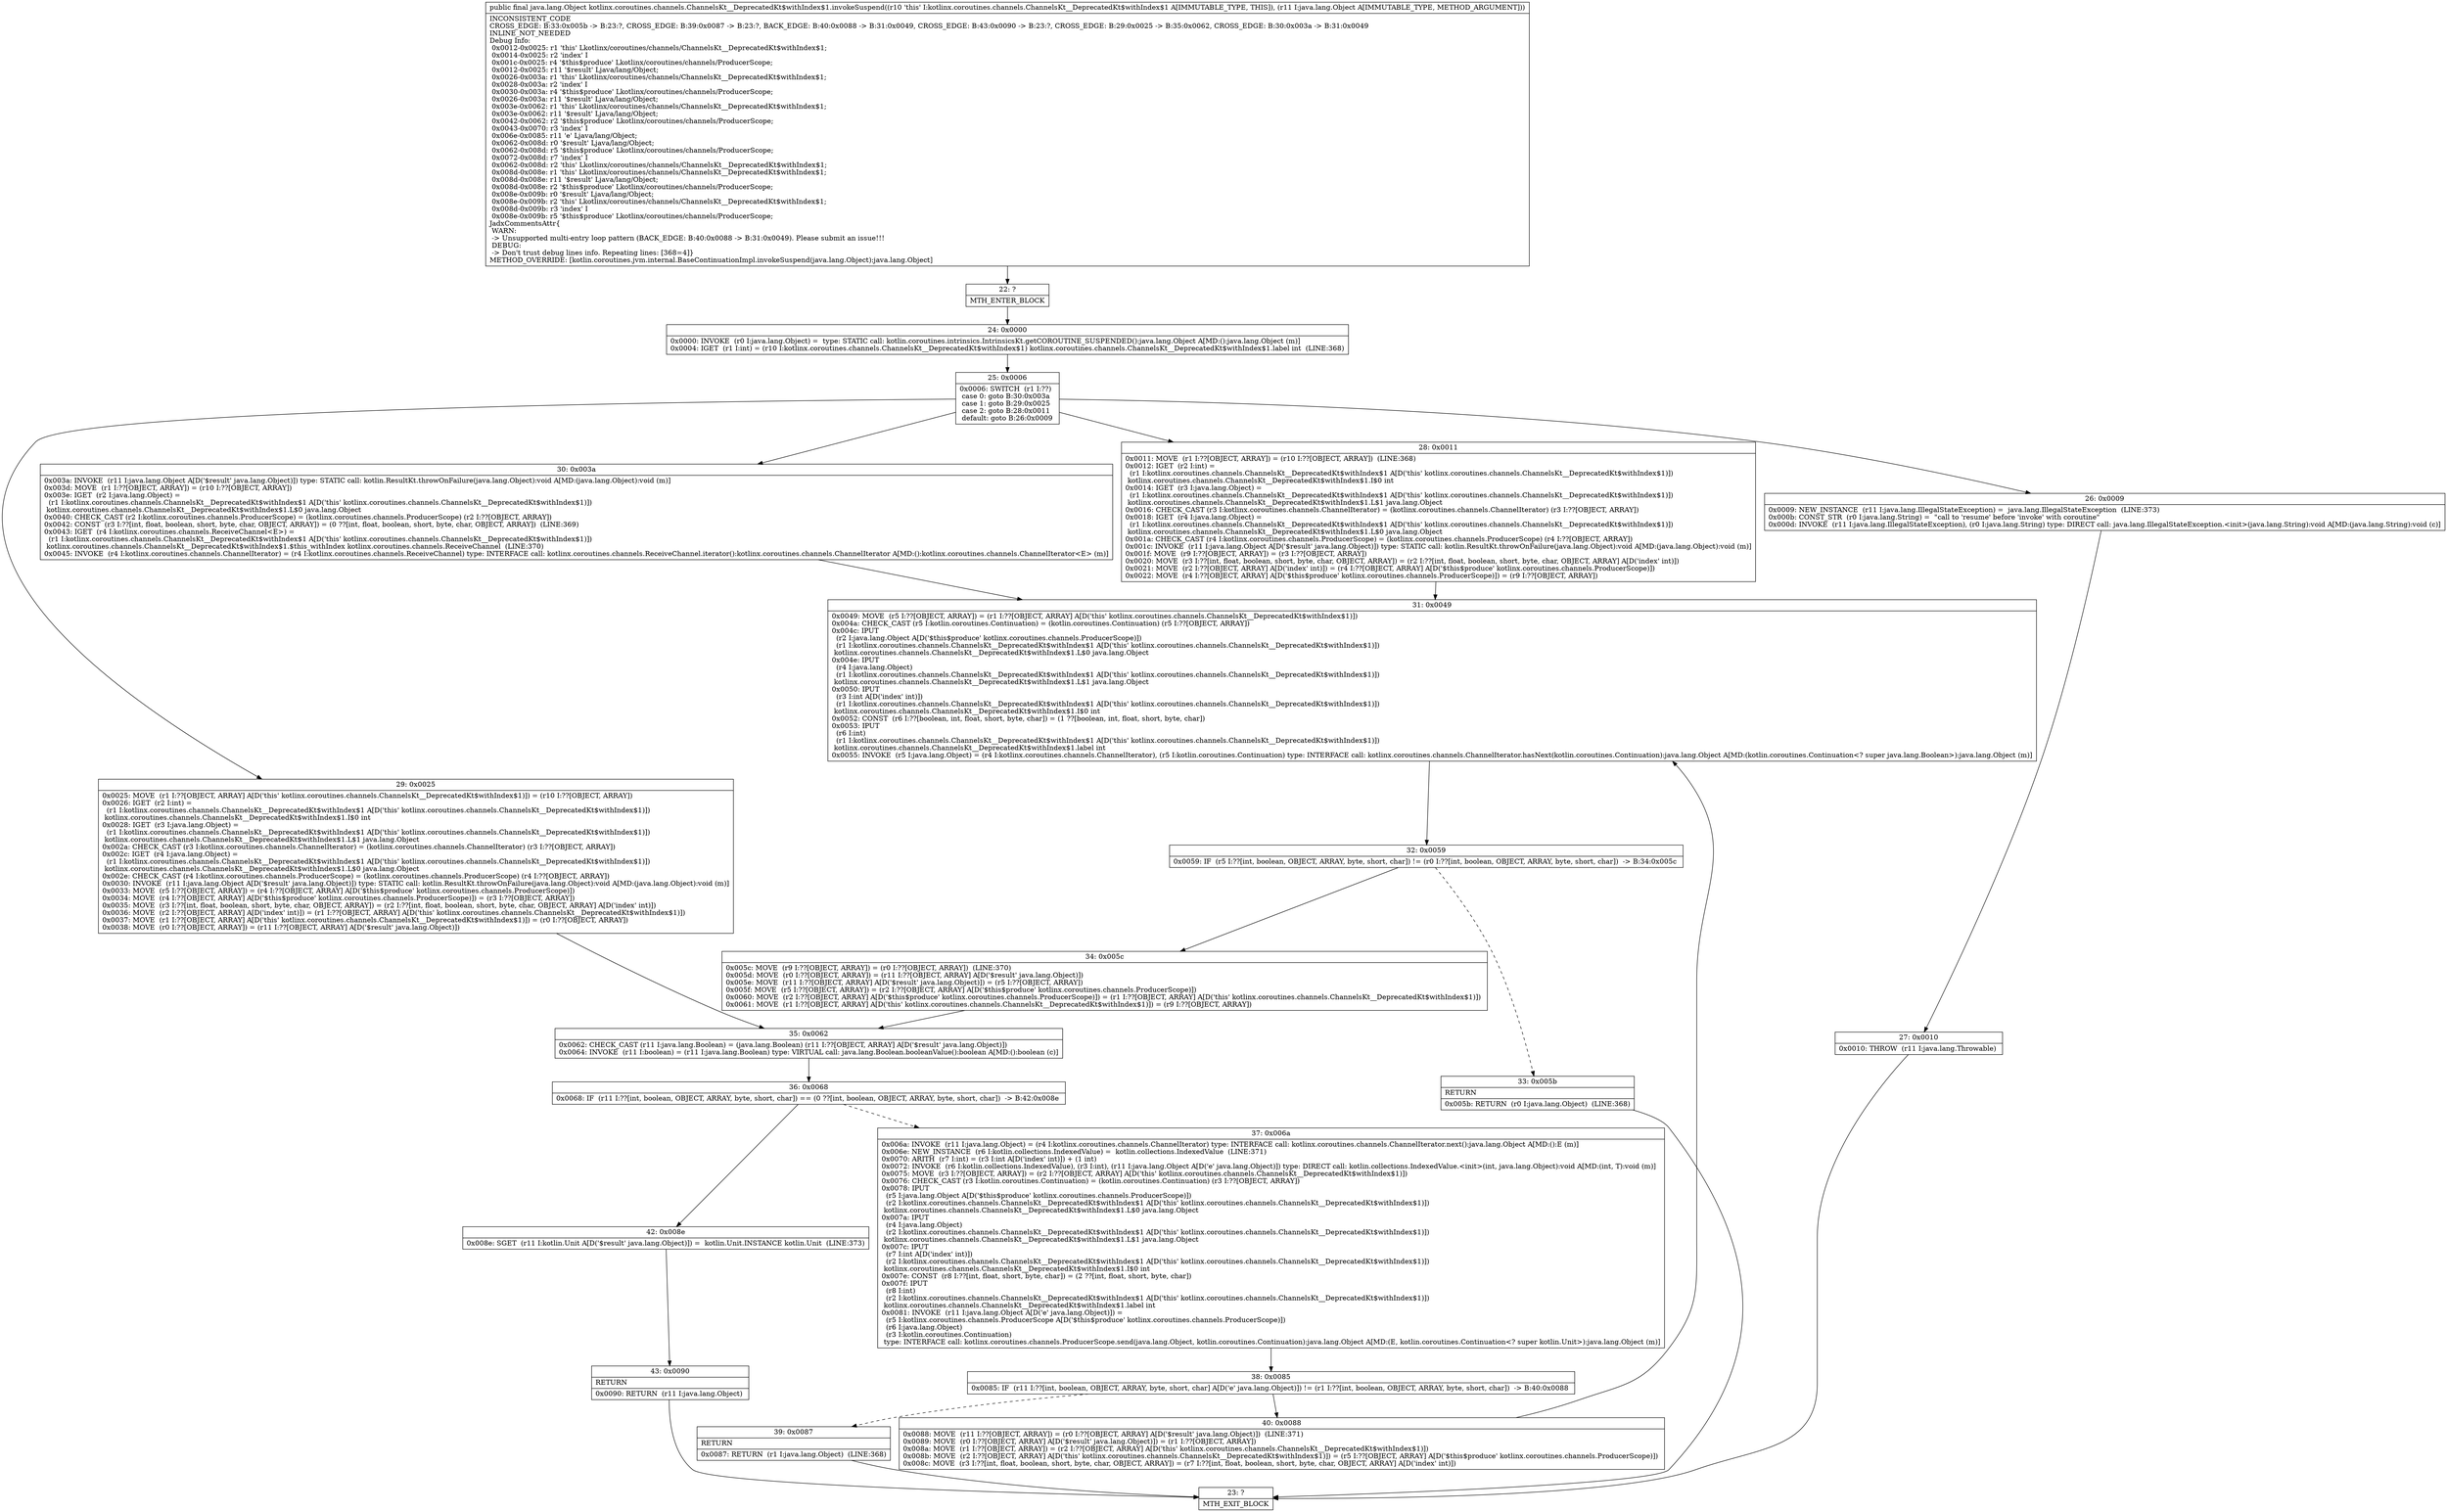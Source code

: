 digraph "CFG forkotlinx.coroutines.channels.ChannelsKt__DeprecatedKt$withIndex$1.invokeSuspend(Ljava\/lang\/Object;)Ljava\/lang\/Object;" {
Node_22 [shape=record,label="{22\:\ ?|MTH_ENTER_BLOCK\l}"];
Node_24 [shape=record,label="{24\:\ 0x0000|0x0000: INVOKE  (r0 I:java.lang.Object) =  type: STATIC call: kotlin.coroutines.intrinsics.IntrinsicsKt.getCOROUTINE_SUSPENDED():java.lang.Object A[MD:():java.lang.Object (m)]\l0x0004: IGET  (r1 I:int) = (r10 I:kotlinx.coroutines.channels.ChannelsKt__DeprecatedKt$withIndex$1) kotlinx.coroutines.channels.ChannelsKt__DeprecatedKt$withIndex$1.label int  (LINE:368)\l}"];
Node_25 [shape=record,label="{25\:\ 0x0006|0x0006: SWITCH  (r1 I:??)\l case 0: goto B:30:0x003a\l case 1: goto B:29:0x0025\l case 2: goto B:28:0x0011\l default: goto B:26:0x0009 \l}"];
Node_26 [shape=record,label="{26\:\ 0x0009|0x0009: NEW_INSTANCE  (r11 I:java.lang.IllegalStateException) =  java.lang.IllegalStateException  (LINE:373)\l0x000b: CONST_STR  (r0 I:java.lang.String) =  \"call to 'resume' before 'invoke' with coroutine\" \l0x000d: INVOKE  (r11 I:java.lang.IllegalStateException), (r0 I:java.lang.String) type: DIRECT call: java.lang.IllegalStateException.\<init\>(java.lang.String):void A[MD:(java.lang.String):void (c)]\l}"];
Node_27 [shape=record,label="{27\:\ 0x0010|0x0010: THROW  (r11 I:java.lang.Throwable) \l}"];
Node_23 [shape=record,label="{23\:\ ?|MTH_EXIT_BLOCK\l}"];
Node_28 [shape=record,label="{28\:\ 0x0011|0x0011: MOVE  (r1 I:??[OBJECT, ARRAY]) = (r10 I:??[OBJECT, ARRAY])  (LINE:368)\l0x0012: IGET  (r2 I:int) = \l  (r1 I:kotlinx.coroutines.channels.ChannelsKt__DeprecatedKt$withIndex$1 A[D('this' kotlinx.coroutines.channels.ChannelsKt__DeprecatedKt$withIndex$1)])\l kotlinx.coroutines.channels.ChannelsKt__DeprecatedKt$withIndex$1.I$0 int \l0x0014: IGET  (r3 I:java.lang.Object) = \l  (r1 I:kotlinx.coroutines.channels.ChannelsKt__DeprecatedKt$withIndex$1 A[D('this' kotlinx.coroutines.channels.ChannelsKt__DeprecatedKt$withIndex$1)])\l kotlinx.coroutines.channels.ChannelsKt__DeprecatedKt$withIndex$1.L$1 java.lang.Object \l0x0016: CHECK_CAST (r3 I:kotlinx.coroutines.channels.ChannelIterator) = (kotlinx.coroutines.channels.ChannelIterator) (r3 I:??[OBJECT, ARRAY]) \l0x0018: IGET  (r4 I:java.lang.Object) = \l  (r1 I:kotlinx.coroutines.channels.ChannelsKt__DeprecatedKt$withIndex$1 A[D('this' kotlinx.coroutines.channels.ChannelsKt__DeprecatedKt$withIndex$1)])\l kotlinx.coroutines.channels.ChannelsKt__DeprecatedKt$withIndex$1.L$0 java.lang.Object \l0x001a: CHECK_CAST (r4 I:kotlinx.coroutines.channels.ProducerScope) = (kotlinx.coroutines.channels.ProducerScope) (r4 I:??[OBJECT, ARRAY]) \l0x001c: INVOKE  (r11 I:java.lang.Object A[D('$result' java.lang.Object)]) type: STATIC call: kotlin.ResultKt.throwOnFailure(java.lang.Object):void A[MD:(java.lang.Object):void (m)]\l0x001f: MOVE  (r9 I:??[OBJECT, ARRAY]) = (r3 I:??[OBJECT, ARRAY]) \l0x0020: MOVE  (r3 I:??[int, float, boolean, short, byte, char, OBJECT, ARRAY]) = (r2 I:??[int, float, boolean, short, byte, char, OBJECT, ARRAY] A[D('index' int)]) \l0x0021: MOVE  (r2 I:??[OBJECT, ARRAY] A[D('index' int)]) = (r4 I:??[OBJECT, ARRAY] A[D('$this$produce' kotlinx.coroutines.channels.ProducerScope)]) \l0x0022: MOVE  (r4 I:??[OBJECT, ARRAY] A[D('$this$produce' kotlinx.coroutines.channels.ProducerScope)]) = (r9 I:??[OBJECT, ARRAY]) \l}"];
Node_31 [shape=record,label="{31\:\ 0x0049|0x0049: MOVE  (r5 I:??[OBJECT, ARRAY]) = (r1 I:??[OBJECT, ARRAY] A[D('this' kotlinx.coroutines.channels.ChannelsKt__DeprecatedKt$withIndex$1)]) \l0x004a: CHECK_CAST (r5 I:kotlin.coroutines.Continuation) = (kotlin.coroutines.Continuation) (r5 I:??[OBJECT, ARRAY]) \l0x004c: IPUT  \l  (r2 I:java.lang.Object A[D('$this$produce' kotlinx.coroutines.channels.ProducerScope)])\l  (r1 I:kotlinx.coroutines.channels.ChannelsKt__DeprecatedKt$withIndex$1 A[D('this' kotlinx.coroutines.channels.ChannelsKt__DeprecatedKt$withIndex$1)])\l kotlinx.coroutines.channels.ChannelsKt__DeprecatedKt$withIndex$1.L$0 java.lang.Object \l0x004e: IPUT  \l  (r4 I:java.lang.Object)\l  (r1 I:kotlinx.coroutines.channels.ChannelsKt__DeprecatedKt$withIndex$1 A[D('this' kotlinx.coroutines.channels.ChannelsKt__DeprecatedKt$withIndex$1)])\l kotlinx.coroutines.channels.ChannelsKt__DeprecatedKt$withIndex$1.L$1 java.lang.Object \l0x0050: IPUT  \l  (r3 I:int A[D('index' int)])\l  (r1 I:kotlinx.coroutines.channels.ChannelsKt__DeprecatedKt$withIndex$1 A[D('this' kotlinx.coroutines.channels.ChannelsKt__DeprecatedKt$withIndex$1)])\l kotlinx.coroutines.channels.ChannelsKt__DeprecatedKt$withIndex$1.I$0 int \l0x0052: CONST  (r6 I:??[boolean, int, float, short, byte, char]) = (1 ??[boolean, int, float, short, byte, char]) \l0x0053: IPUT  \l  (r6 I:int)\l  (r1 I:kotlinx.coroutines.channels.ChannelsKt__DeprecatedKt$withIndex$1 A[D('this' kotlinx.coroutines.channels.ChannelsKt__DeprecatedKt$withIndex$1)])\l kotlinx.coroutines.channels.ChannelsKt__DeprecatedKt$withIndex$1.label int \l0x0055: INVOKE  (r5 I:java.lang.Object) = (r4 I:kotlinx.coroutines.channels.ChannelIterator), (r5 I:kotlin.coroutines.Continuation) type: INTERFACE call: kotlinx.coroutines.channels.ChannelIterator.hasNext(kotlin.coroutines.Continuation):java.lang.Object A[MD:(kotlin.coroutines.Continuation\<? super java.lang.Boolean\>):java.lang.Object (m)]\l}"];
Node_32 [shape=record,label="{32\:\ 0x0059|0x0059: IF  (r5 I:??[int, boolean, OBJECT, ARRAY, byte, short, char]) != (r0 I:??[int, boolean, OBJECT, ARRAY, byte, short, char])  \-\> B:34:0x005c \l}"];
Node_33 [shape=record,label="{33\:\ 0x005b|RETURN\l|0x005b: RETURN  (r0 I:java.lang.Object)  (LINE:368)\l}"];
Node_34 [shape=record,label="{34\:\ 0x005c|0x005c: MOVE  (r9 I:??[OBJECT, ARRAY]) = (r0 I:??[OBJECT, ARRAY])  (LINE:370)\l0x005d: MOVE  (r0 I:??[OBJECT, ARRAY]) = (r11 I:??[OBJECT, ARRAY] A[D('$result' java.lang.Object)]) \l0x005e: MOVE  (r11 I:??[OBJECT, ARRAY] A[D('$result' java.lang.Object)]) = (r5 I:??[OBJECT, ARRAY]) \l0x005f: MOVE  (r5 I:??[OBJECT, ARRAY]) = (r2 I:??[OBJECT, ARRAY] A[D('$this$produce' kotlinx.coroutines.channels.ProducerScope)]) \l0x0060: MOVE  (r2 I:??[OBJECT, ARRAY] A[D('$this$produce' kotlinx.coroutines.channels.ProducerScope)]) = (r1 I:??[OBJECT, ARRAY] A[D('this' kotlinx.coroutines.channels.ChannelsKt__DeprecatedKt$withIndex$1)]) \l0x0061: MOVE  (r1 I:??[OBJECT, ARRAY] A[D('this' kotlinx.coroutines.channels.ChannelsKt__DeprecatedKt$withIndex$1)]) = (r9 I:??[OBJECT, ARRAY]) \l}"];
Node_35 [shape=record,label="{35\:\ 0x0062|0x0062: CHECK_CAST (r11 I:java.lang.Boolean) = (java.lang.Boolean) (r11 I:??[OBJECT, ARRAY] A[D('$result' java.lang.Object)]) \l0x0064: INVOKE  (r11 I:boolean) = (r11 I:java.lang.Boolean) type: VIRTUAL call: java.lang.Boolean.booleanValue():boolean A[MD:():boolean (c)]\l}"];
Node_36 [shape=record,label="{36\:\ 0x0068|0x0068: IF  (r11 I:??[int, boolean, OBJECT, ARRAY, byte, short, char]) == (0 ??[int, boolean, OBJECT, ARRAY, byte, short, char])  \-\> B:42:0x008e \l}"];
Node_37 [shape=record,label="{37\:\ 0x006a|0x006a: INVOKE  (r11 I:java.lang.Object) = (r4 I:kotlinx.coroutines.channels.ChannelIterator) type: INTERFACE call: kotlinx.coroutines.channels.ChannelIterator.next():java.lang.Object A[MD:():E (m)]\l0x006e: NEW_INSTANCE  (r6 I:kotlin.collections.IndexedValue) =  kotlin.collections.IndexedValue  (LINE:371)\l0x0070: ARITH  (r7 I:int) = (r3 I:int A[D('index' int)]) + (1 int) \l0x0072: INVOKE  (r6 I:kotlin.collections.IndexedValue), (r3 I:int), (r11 I:java.lang.Object A[D('e' java.lang.Object)]) type: DIRECT call: kotlin.collections.IndexedValue.\<init\>(int, java.lang.Object):void A[MD:(int, T):void (m)]\l0x0075: MOVE  (r3 I:??[OBJECT, ARRAY]) = (r2 I:??[OBJECT, ARRAY] A[D('this' kotlinx.coroutines.channels.ChannelsKt__DeprecatedKt$withIndex$1)]) \l0x0076: CHECK_CAST (r3 I:kotlin.coroutines.Continuation) = (kotlin.coroutines.Continuation) (r3 I:??[OBJECT, ARRAY]) \l0x0078: IPUT  \l  (r5 I:java.lang.Object A[D('$this$produce' kotlinx.coroutines.channels.ProducerScope)])\l  (r2 I:kotlinx.coroutines.channels.ChannelsKt__DeprecatedKt$withIndex$1 A[D('this' kotlinx.coroutines.channels.ChannelsKt__DeprecatedKt$withIndex$1)])\l kotlinx.coroutines.channels.ChannelsKt__DeprecatedKt$withIndex$1.L$0 java.lang.Object \l0x007a: IPUT  \l  (r4 I:java.lang.Object)\l  (r2 I:kotlinx.coroutines.channels.ChannelsKt__DeprecatedKt$withIndex$1 A[D('this' kotlinx.coroutines.channels.ChannelsKt__DeprecatedKt$withIndex$1)])\l kotlinx.coroutines.channels.ChannelsKt__DeprecatedKt$withIndex$1.L$1 java.lang.Object \l0x007c: IPUT  \l  (r7 I:int A[D('index' int)])\l  (r2 I:kotlinx.coroutines.channels.ChannelsKt__DeprecatedKt$withIndex$1 A[D('this' kotlinx.coroutines.channels.ChannelsKt__DeprecatedKt$withIndex$1)])\l kotlinx.coroutines.channels.ChannelsKt__DeprecatedKt$withIndex$1.I$0 int \l0x007e: CONST  (r8 I:??[int, float, short, byte, char]) = (2 ??[int, float, short, byte, char]) \l0x007f: IPUT  \l  (r8 I:int)\l  (r2 I:kotlinx.coroutines.channels.ChannelsKt__DeprecatedKt$withIndex$1 A[D('this' kotlinx.coroutines.channels.ChannelsKt__DeprecatedKt$withIndex$1)])\l kotlinx.coroutines.channels.ChannelsKt__DeprecatedKt$withIndex$1.label int \l0x0081: INVOKE  (r11 I:java.lang.Object A[D('e' java.lang.Object)]) = \l  (r5 I:kotlinx.coroutines.channels.ProducerScope A[D('$this$produce' kotlinx.coroutines.channels.ProducerScope)])\l  (r6 I:java.lang.Object)\l  (r3 I:kotlin.coroutines.Continuation)\l type: INTERFACE call: kotlinx.coroutines.channels.ProducerScope.send(java.lang.Object, kotlin.coroutines.Continuation):java.lang.Object A[MD:(E, kotlin.coroutines.Continuation\<? super kotlin.Unit\>):java.lang.Object (m)]\l}"];
Node_38 [shape=record,label="{38\:\ 0x0085|0x0085: IF  (r11 I:??[int, boolean, OBJECT, ARRAY, byte, short, char] A[D('e' java.lang.Object)]) != (r1 I:??[int, boolean, OBJECT, ARRAY, byte, short, char])  \-\> B:40:0x0088 \l}"];
Node_39 [shape=record,label="{39\:\ 0x0087|RETURN\l|0x0087: RETURN  (r1 I:java.lang.Object)  (LINE:368)\l}"];
Node_40 [shape=record,label="{40\:\ 0x0088|0x0088: MOVE  (r11 I:??[OBJECT, ARRAY]) = (r0 I:??[OBJECT, ARRAY] A[D('$result' java.lang.Object)])  (LINE:371)\l0x0089: MOVE  (r0 I:??[OBJECT, ARRAY] A[D('$result' java.lang.Object)]) = (r1 I:??[OBJECT, ARRAY]) \l0x008a: MOVE  (r1 I:??[OBJECT, ARRAY]) = (r2 I:??[OBJECT, ARRAY] A[D('this' kotlinx.coroutines.channels.ChannelsKt__DeprecatedKt$withIndex$1)]) \l0x008b: MOVE  (r2 I:??[OBJECT, ARRAY] A[D('this' kotlinx.coroutines.channels.ChannelsKt__DeprecatedKt$withIndex$1)]) = (r5 I:??[OBJECT, ARRAY] A[D('$this$produce' kotlinx.coroutines.channels.ProducerScope)]) \l0x008c: MOVE  (r3 I:??[int, float, boolean, short, byte, char, OBJECT, ARRAY]) = (r7 I:??[int, float, boolean, short, byte, char, OBJECT, ARRAY] A[D('index' int)]) \l}"];
Node_42 [shape=record,label="{42\:\ 0x008e|0x008e: SGET  (r11 I:kotlin.Unit A[D('$result' java.lang.Object)]) =  kotlin.Unit.INSTANCE kotlin.Unit  (LINE:373)\l}"];
Node_43 [shape=record,label="{43\:\ 0x0090|RETURN\l|0x0090: RETURN  (r11 I:java.lang.Object) \l}"];
Node_29 [shape=record,label="{29\:\ 0x0025|0x0025: MOVE  (r1 I:??[OBJECT, ARRAY] A[D('this' kotlinx.coroutines.channels.ChannelsKt__DeprecatedKt$withIndex$1)]) = (r10 I:??[OBJECT, ARRAY]) \l0x0026: IGET  (r2 I:int) = \l  (r1 I:kotlinx.coroutines.channels.ChannelsKt__DeprecatedKt$withIndex$1 A[D('this' kotlinx.coroutines.channels.ChannelsKt__DeprecatedKt$withIndex$1)])\l kotlinx.coroutines.channels.ChannelsKt__DeprecatedKt$withIndex$1.I$0 int \l0x0028: IGET  (r3 I:java.lang.Object) = \l  (r1 I:kotlinx.coroutines.channels.ChannelsKt__DeprecatedKt$withIndex$1 A[D('this' kotlinx.coroutines.channels.ChannelsKt__DeprecatedKt$withIndex$1)])\l kotlinx.coroutines.channels.ChannelsKt__DeprecatedKt$withIndex$1.L$1 java.lang.Object \l0x002a: CHECK_CAST (r3 I:kotlinx.coroutines.channels.ChannelIterator) = (kotlinx.coroutines.channels.ChannelIterator) (r3 I:??[OBJECT, ARRAY]) \l0x002c: IGET  (r4 I:java.lang.Object) = \l  (r1 I:kotlinx.coroutines.channels.ChannelsKt__DeprecatedKt$withIndex$1 A[D('this' kotlinx.coroutines.channels.ChannelsKt__DeprecatedKt$withIndex$1)])\l kotlinx.coroutines.channels.ChannelsKt__DeprecatedKt$withIndex$1.L$0 java.lang.Object \l0x002e: CHECK_CAST (r4 I:kotlinx.coroutines.channels.ProducerScope) = (kotlinx.coroutines.channels.ProducerScope) (r4 I:??[OBJECT, ARRAY]) \l0x0030: INVOKE  (r11 I:java.lang.Object A[D('$result' java.lang.Object)]) type: STATIC call: kotlin.ResultKt.throwOnFailure(java.lang.Object):void A[MD:(java.lang.Object):void (m)]\l0x0033: MOVE  (r5 I:??[OBJECT, ARRAY]) = (r4 I:??[OBJECT, ARRAY] A[D('$this$produce' kotlinx.coroutines.channels.ProducerScope)]) \l0x0034: MOVE  (r4 I:??[OBJECT, ARRAY] A[D('$this$produce' kotlinx.coroutines.channels.ProducerScope)]) = (r3 I:??[OBJECT, ARRAY]) \l0x0035: MOVE  (r3 I:??[int, float, boolean, short, byte, char, OBJECT, ARRAY]) = (r2 I:??[int, float, boolean, short, byte, char, OBJECT, ARRAY] A[D('index' int)]) \l0x0036: MOVE  (r2 I:??[OBJECT, ARRAY] A[D('index' int)]) = (r1 I:??[OBJECT, ARRAY] A[D('this' kotlinx.coroutines.channels.ChannelsKt__DeprecatedKt$withIndex$1)]) \l0x0037: MOVE  (r1 I:??[OBJECT, ARRAY] A[D('this' kotlinx.coroutines.channels.ChannelsKt__DeprecatedKt$withIndex$1)]) = (r0 I:??[OBJECT, ARRAY]) \l0x0038: MOVE  (r0 I:??[OBJECT, ARRAY]) = (r11 I:??[OBJECT, ARRAY] A[D('$result' java.lang.Object)]) \l}"];
Node_30 [shape=record,label="{30\:\ 0x003a|0x003a: INVOKE  (r11 I:java.lang.Object A[D('$result' java.lang.Object)]) type: STATIC call: kotlin.ResultKt.throwOnFailure(java.lang.Object):void A[MD:(java.lang.Object):void (m)]\l0x003d: MOVE  (r1 I:??[OBJECT, ARRAY]) = (r10 I:??[OBJECT, ARRAY]) \l0x003e: IGET  (r2 I:java.lang.Object) = \l  (r1 I:kotlinx.coroutines.channels.ChannelsKt__DeprecatedKt$withIndex$1 A[D('this' kotlinx.coroutines.channels.ChannelsKt__DeprecatedKt$withIndex$1)])\l kotlinx.coroutines.channels.ChannelsKt__DeprecatedKt$withIndex$1.L$0 java.lang.Object \l0x0040: CHECK_CAST (r2 I:kotlinx.coroutines.channels.ProducerScope) = (kotlinx.coroutines.channels.ProducerScope) (r2 I:??[OBJECT, ARRAY]) \l0x0042: CONST  (r3 I:??[int, float, boolean, short, byte, char, OBJECT, ARRAY]) = (0 ??[int, float, boolean, short, byte, char, OBJECT, ARRAY])  (LINE:369)\l0x0043: IGET  (r4 I:kotlinx.coroutines.channels.ReceiveChannel\<E\>) = \l  (r1 I:kotlinx.coroutines.channels.ChannelsKt__DeprecatedKt$withIndex$1 A[D('this' kotlinx.coroutines.channels.ChannelsKt__DeprecatedKt$withIndex$1)])\l kotlinx.coroutines.channels.ChannelsKt__DeprecatedKt$withIndex$1.$this_withIndex kotlinx.coroutines.channels.ReceiveChannel  (LINE:370)\l0x0045: INVOKE  (r4 I:kotlinx.coroutines.channels.ChannelIterator) = (r4 I:kotlinx.coroutines.channels.ReceiveChannel) type: INTERFACE call: kotlinx.coroutines.channels.ReceiveChannel.iterator():kotlinx.coroutines.channels.ChannelIterator A[MD:():kotlinx.coroutines.channels.ChannelIterator\<E\> (m)]\l}"];
MethodNode[shape=record,label="{public final java.lang.Object kotlinx.coroutines.channels.ChannelsKt__DeprecatedKt$withIndex$1.invokeSuspend((r10 'this' I:kotlinx.coroutines.channels.ChannelsKt__DeprecatedKt$withIndex$1 A[IMMUTABLE_TYPE, THIS]), (r11 I:java.lang.Object A[IMMUTABLE_TYPE, METHOD_ARGUMENT]))  | INCONSISTENT_CODE\lCROSS_EDGE: B:33:0x005b \-\> B:23:?, CROSS_EDGE: B:39:0x0087 \-\> B:23:?, BACK_EDGE: B:40:0x0088 \-\> B:31:0x0049, CROSS_EDGE: B:43:0x0090 \-\> B:23:?, CROSS_EDGE: B:29:0x0025 \-\> B:35:0x0062, CROSS_EDGE: B:30:0x003a \-\> B:31:0x0049\lINLINE_NOT_NEEDED\lDebug Info:\l  0x0012\-0x0025: r1 'this' Lkotlinx\/coroutines\/channels\/ChannelsKt__DeprecatedKt$withIndex$1;\l  0x0014\-0x0025: r2 'index' I\l  0x001c\-0x0025: r4 '$this$produce' Lkotlinx\/coroutines\/channels\/ProducerScope;\l  0x0012\-0x0025: r11 '$result' Ljava\/lang\/Object;\l  0x0026\-0x003a: r1 'this' Lkotlinx\/coroutines\/channels\/ChannelsKt__DeprecatedKt$withIndex$1;\l  0x0028\-0x003a: r2 'index' I\l  0x0030\-0x003a: r4 '$this$produce' Lkotlinx\/coroutines\/channels\/ProducerScope;\l  0x0026\-0x003a: r11 '$result' Ljava\/lang\/Object;\l  0x003e\-0x0062: r1 'this' Lkotlinx\/coroutines\/channels\/ChannelsKt__DeprecatedKt$withIndex$1;\l  0x003e\-0x0062: r11 '$result' Ljava\/lang\/Object;\l  0x0042\-0x0062: r2 '$this$produce' Lkotlinx\/coroutines\/channels\/ProducerScope;\l  0x0043\-0x0070: r3 'index' I\l  0x006e\-0x0085: r11 'e' Ljava\/lang\/Object;\l  0x0062\-0x008d: r0 '$result' Ljava\/lang\/Object;\l  0x0062\-0x008d: r5 '$this$produce' Lkotlinx\/coroutines\/channels\/ProducerScope;\l  0x0072\-0x008d: r7 'index' I\l  0x0062\-0x008d: r2 'this' Lkotlinx\/coroutines\/channels\/ChannelsKt__DeprecatedKt$withIndex$1;\l  0x008d\-0x008e: r1 'this' Lkotlinx\/coroutines\/channels\/ChannelsKt__DeprecatedKt$withIndex$1;\l  0x008d\-0x008e: r11 '$result' Ljava\/lang\/Object;\l  0x008d\-0x008e: r2 '$this$produce' Lkotlinx\/coroutines\/channels\/ProducerScope;\l  0x008e\-0x009b: r0 '$result' Ljava\/lang\/Object;\l  0x008e\-0x009b: r2 'this' Lkotlinx\/coroutines\/channels\/ChannelsKt__DeprecatedKt$withIndex$1;\l  0x008d\-0x009b: r3 'index' I\l  0x008e\-0x009b: r5 '$this$produce' Lkotlinx\/coroutines\/channels\/ProducerScope;\lJadxCommentsAttr\{\l WARN: \l \-\> Unsupported multi\-entry loop pattern (BACK_EDGE: B:40:0x0088 \-\> B:31:0x0049). Please submit an issue!!!\l DEBUG: \l \-\> Don't trust debug lines info. Repeating lines: [368=4]\}\lMETHOD_OVERRIDE: [kotlin.coroutines.jvm.internal.BaseContinuationImpl.invokeSuspend(java.lang.Object):java.lang.Object]\l}"];
MethodNode -> Node_22;Node_22 -> Node_24;
Node_24 -> Node_25;
Node_25 -> Node_26;
Node_25 -> Node_28;
Node_25 -> Node_29;
Node_25 -> Node_30;
Node_26 -> Node_27;
Node_27 -> Node_23;
Node_28 -> Node_31;
Node_31 -> Node_32;
Node_32 -> Node_33[style=dashed];
Node_32 -> Node_34;
Node_33 -> Node_23;
Node_34 -> Node_35;
Node_35 -> Node_36;
Node_36 -> Node_37[style=dashed];
Node_36 -> Node_42;
Node_37 -> Node_38;
Node_38 -> Node_39[style=dashed];
Node_38 -> Node_40;
Node_39 -> Node_23;
Node_40 -> Node_31;
Node_42 -> Node_43;
Node_43 -> Node_23;
Node_29 -> Node_35;
Node_30 -> Node_31;
}

